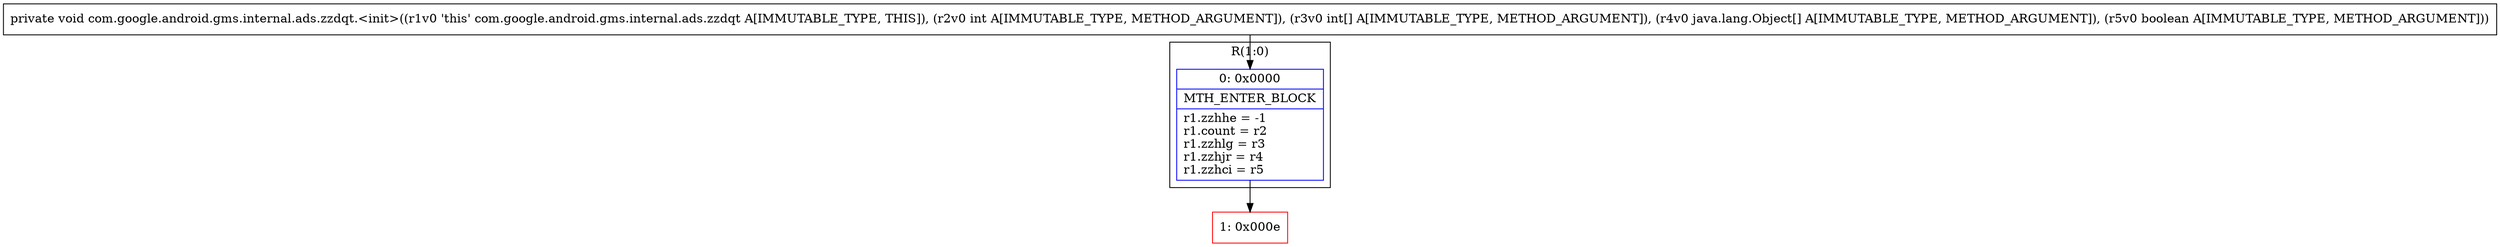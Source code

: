 digraph "CFG forcom.google.android.gms.internal.ads.zzdqt.\<init\>(I[I[Ljava\/lang\/Object;Z)V" {
subgraph cluster_Region_2114250897 {
label = "R(1:0)";
node [shape=record,color=blue];
Node_0 [shape=record,label="{0\:\ 0x0000|MTH_ENTER_BLOCK\l|r1.zzhhe = \-1\lr1.count = r2\lr1.zzhlg = r3\lr1.zzhjr = r4\lr1.zzhci = r5\l}"];
}
Node_1 [shape=record,color=red,label="{1\:\ 0x000e}"];
MethodNode[shape=record,label="{private void com.google.android.gms.internal.ads.zzdqt.\<init\>((r1v0 'this' com.google.android.gms.internal.ads.zzdqt A[IMMUTABLE_TYPE, THIS]), (r2v0 int A[IMMUTABLE_TYPE, METHOD_ARGUMENT]), (r3v0 int[] A[IMMUTABLE_TYPE, METHOD_ARGUMENT]), (r4v0 java.lang.Object[] A[IMMUTABLE_TYPE, METHOD_ARGUMENT]), (r5v0 boolean A[IMMUTABLE_TYPE, METHOD_ARGUMENT])) }"];
MethodNode -> Node_0;
Node_0 -> Node_1;
}

